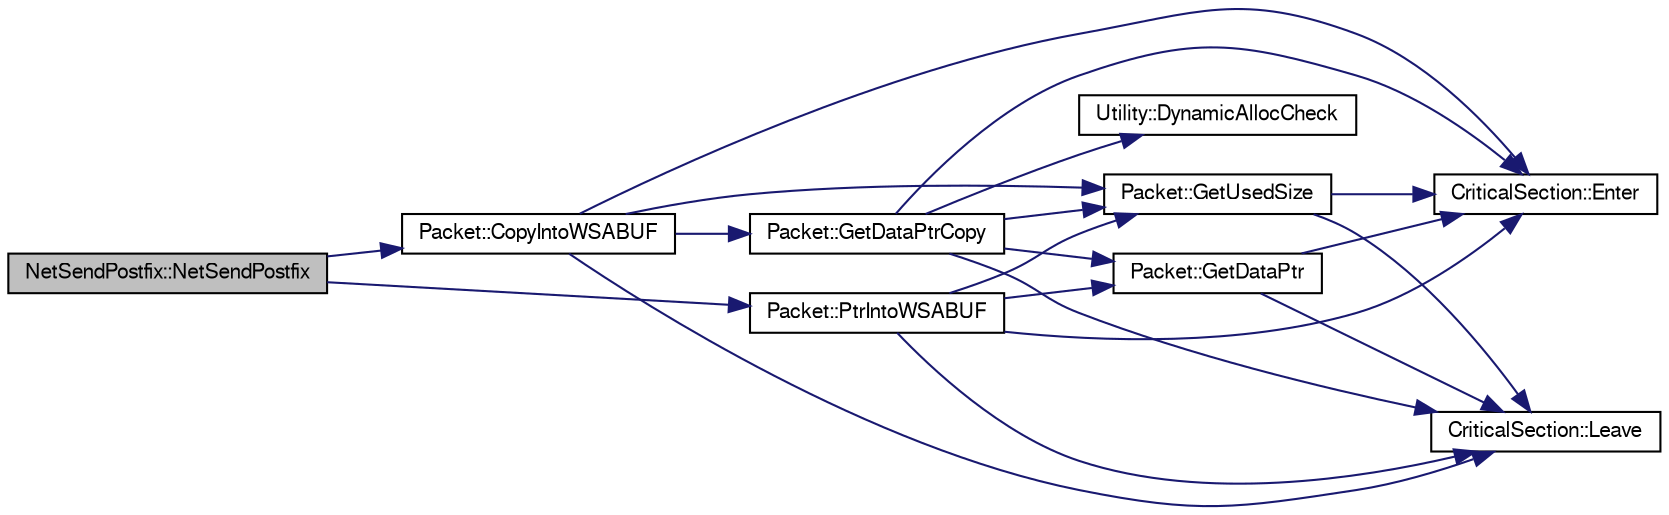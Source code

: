 digraph G
{
  edge [fontname="FreeSans",fontsize="10",labelfontname="FreeSans",labelfontsize="10"];
  node [fontname="FreeSans",fontsize="10",shape=record];
  rankdir=LR;
  Node1 [label="NetSendPostfix::NetSendPostfix",height=0.2,width=0.4,color="black", fillcolor="grey75", style="filled" fontcolor="black"];
  Node1 -> Node2 [color="midnightblue",fontsize="10",style="solid"];
  Node2 [label="Packet::CopyIntoWSABUF",height=0.2,width=0.4,color="black", fillcolor="white", style="filled",URL="$class_packet.html#acd150eca1bc37b444f37598c7181d808"];
  Node2 -> Node3 [color="midnightblue",fontsize="10",style="solid"];
  Node3 [label="CriticalSection::Enter",height=0.2,width=0.4,color="black", fillcolor="white", style="filled",URL="$class_critical_section.html#a509be5342b2f07ae06e1af5d9e08b871"];
  Node2 -> Node4 [color="midnightblue",fontsize="10",style="solid"];
  Node4 [label="Packet::GetDataPtrCopy",height=0.2,width=0.4,color="black", fillcolor="white", style="filled",URL="$class_packet.html#ae86889cb0cd14f16837424268c07d72d"];
  Node4 -> Node5 [color="midnightblue",fontsize="10",style="solid"];
  Node5 [label="Utility::DynamicAllocCheck",height=0.2,width=0.4,color="black", fillcolor="white", style="filled",URL="$class_utility.html#ae9b88a37dc2e95519c938e673dd3de2c"];
  Node4 -> Node3 [color="midnightblue",fontsize="10",style="solid"];
  Node4 -> Node6 [color="midnightblue",fontsize="10",style="solid"];
  Node6 [label="Packet::GetDataPtr",height=0.2,width=0.4,color="black", fillcolor="white", style="filled",URL="$class_packet.html#a5cd834326344e1de941a122ec1cc21ce"];
  Node6 -> Node3 [color="midnightblue",fontsize="10",style="solid"];
  Node6 -> Node7 [color="midnightblue",fontsize="10",style="solid"];
  Node7 [label="CriticalSection::Leave",height=0.2,width=0.4,color="black", fillcolor="white", style="filled",URL="$class_critical_section.html#a6fa0931385f066492f31fc98e3fca657"];
  Node4 -> Node8 [color="midnightblue",fontsize="10",style="solid"];
  Node8 [label="Packet::GetUsedSize",height=0.2,width=0.4,color="black", fillcolor="white", style="filled",URL="$class_packet.html#a443cddd3bfce9890d8ba59ffa42dbe1b"];
  Node8 -> Node3 [color="midnightblue",fontsize="10",style="solid"];
  Node8 -> Node7 [color="midnightblue",fontsize="10",style="solid"];
  Node4 -> Node7 [color="midnightblue",fontsize="10",style="solid"];
  Node2 -> Node8 [color="midnightblue",fontsize="10",style="solid"];
  Node2 -> Node7 [color="midnightblue",fontsize="10",style="solid"];
  Node1 -> Node9 [color="midnightblue",fontsize="10",style="solid"];
  Node9 [label="Packet::PtrIntoWSABUF",height=0.2,width=0.4,color="black", fillcolor="white", style="filled",URL="$class_packet.html#aa035f4665c27f8960ae6a585fb3a9ab6"];
  Node9 -> Node3 [color="midnightblue",fontsize="10",style="solid"];
  Node9 -> Node6 [color="midnightblue",fontsize="10",style="solid"];
  Node9 -> Node8 [color="midnightblue",fontsize="10",style="solid"];
  Node9 -> Node7 [color="midnightblue",fontsize="10",style="solid"];
}
